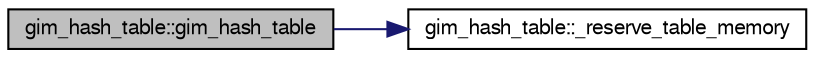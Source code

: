 digraph G
{
  bgcolor="transparent";
  edge [fontname="FreeSans",fontsize=10,labelfontname="FreeSans",labelfontsize=10];
  node [fontname="FreeSans",fontsize=10,shape=record];
  rankdir=LR;
  Node1 [label="gim_hash_table::gim_hash_table",height=0.2,width=0.4,color="black", fillcolor="grey75", style="filled" fontcolor="black"];
  Node1 -> Node2 [color="midnightblue",fontsize=10,style="solid"];
  Node2 [label="gim_hash_table::_reserve_table_memory",height=0.2,width=0.4,color="black",URL="$classgim__hash__table.html#4d9347e131c0e17ac2d4966c092817f8",tooltip="reserves the memory for the hash table."];
}
